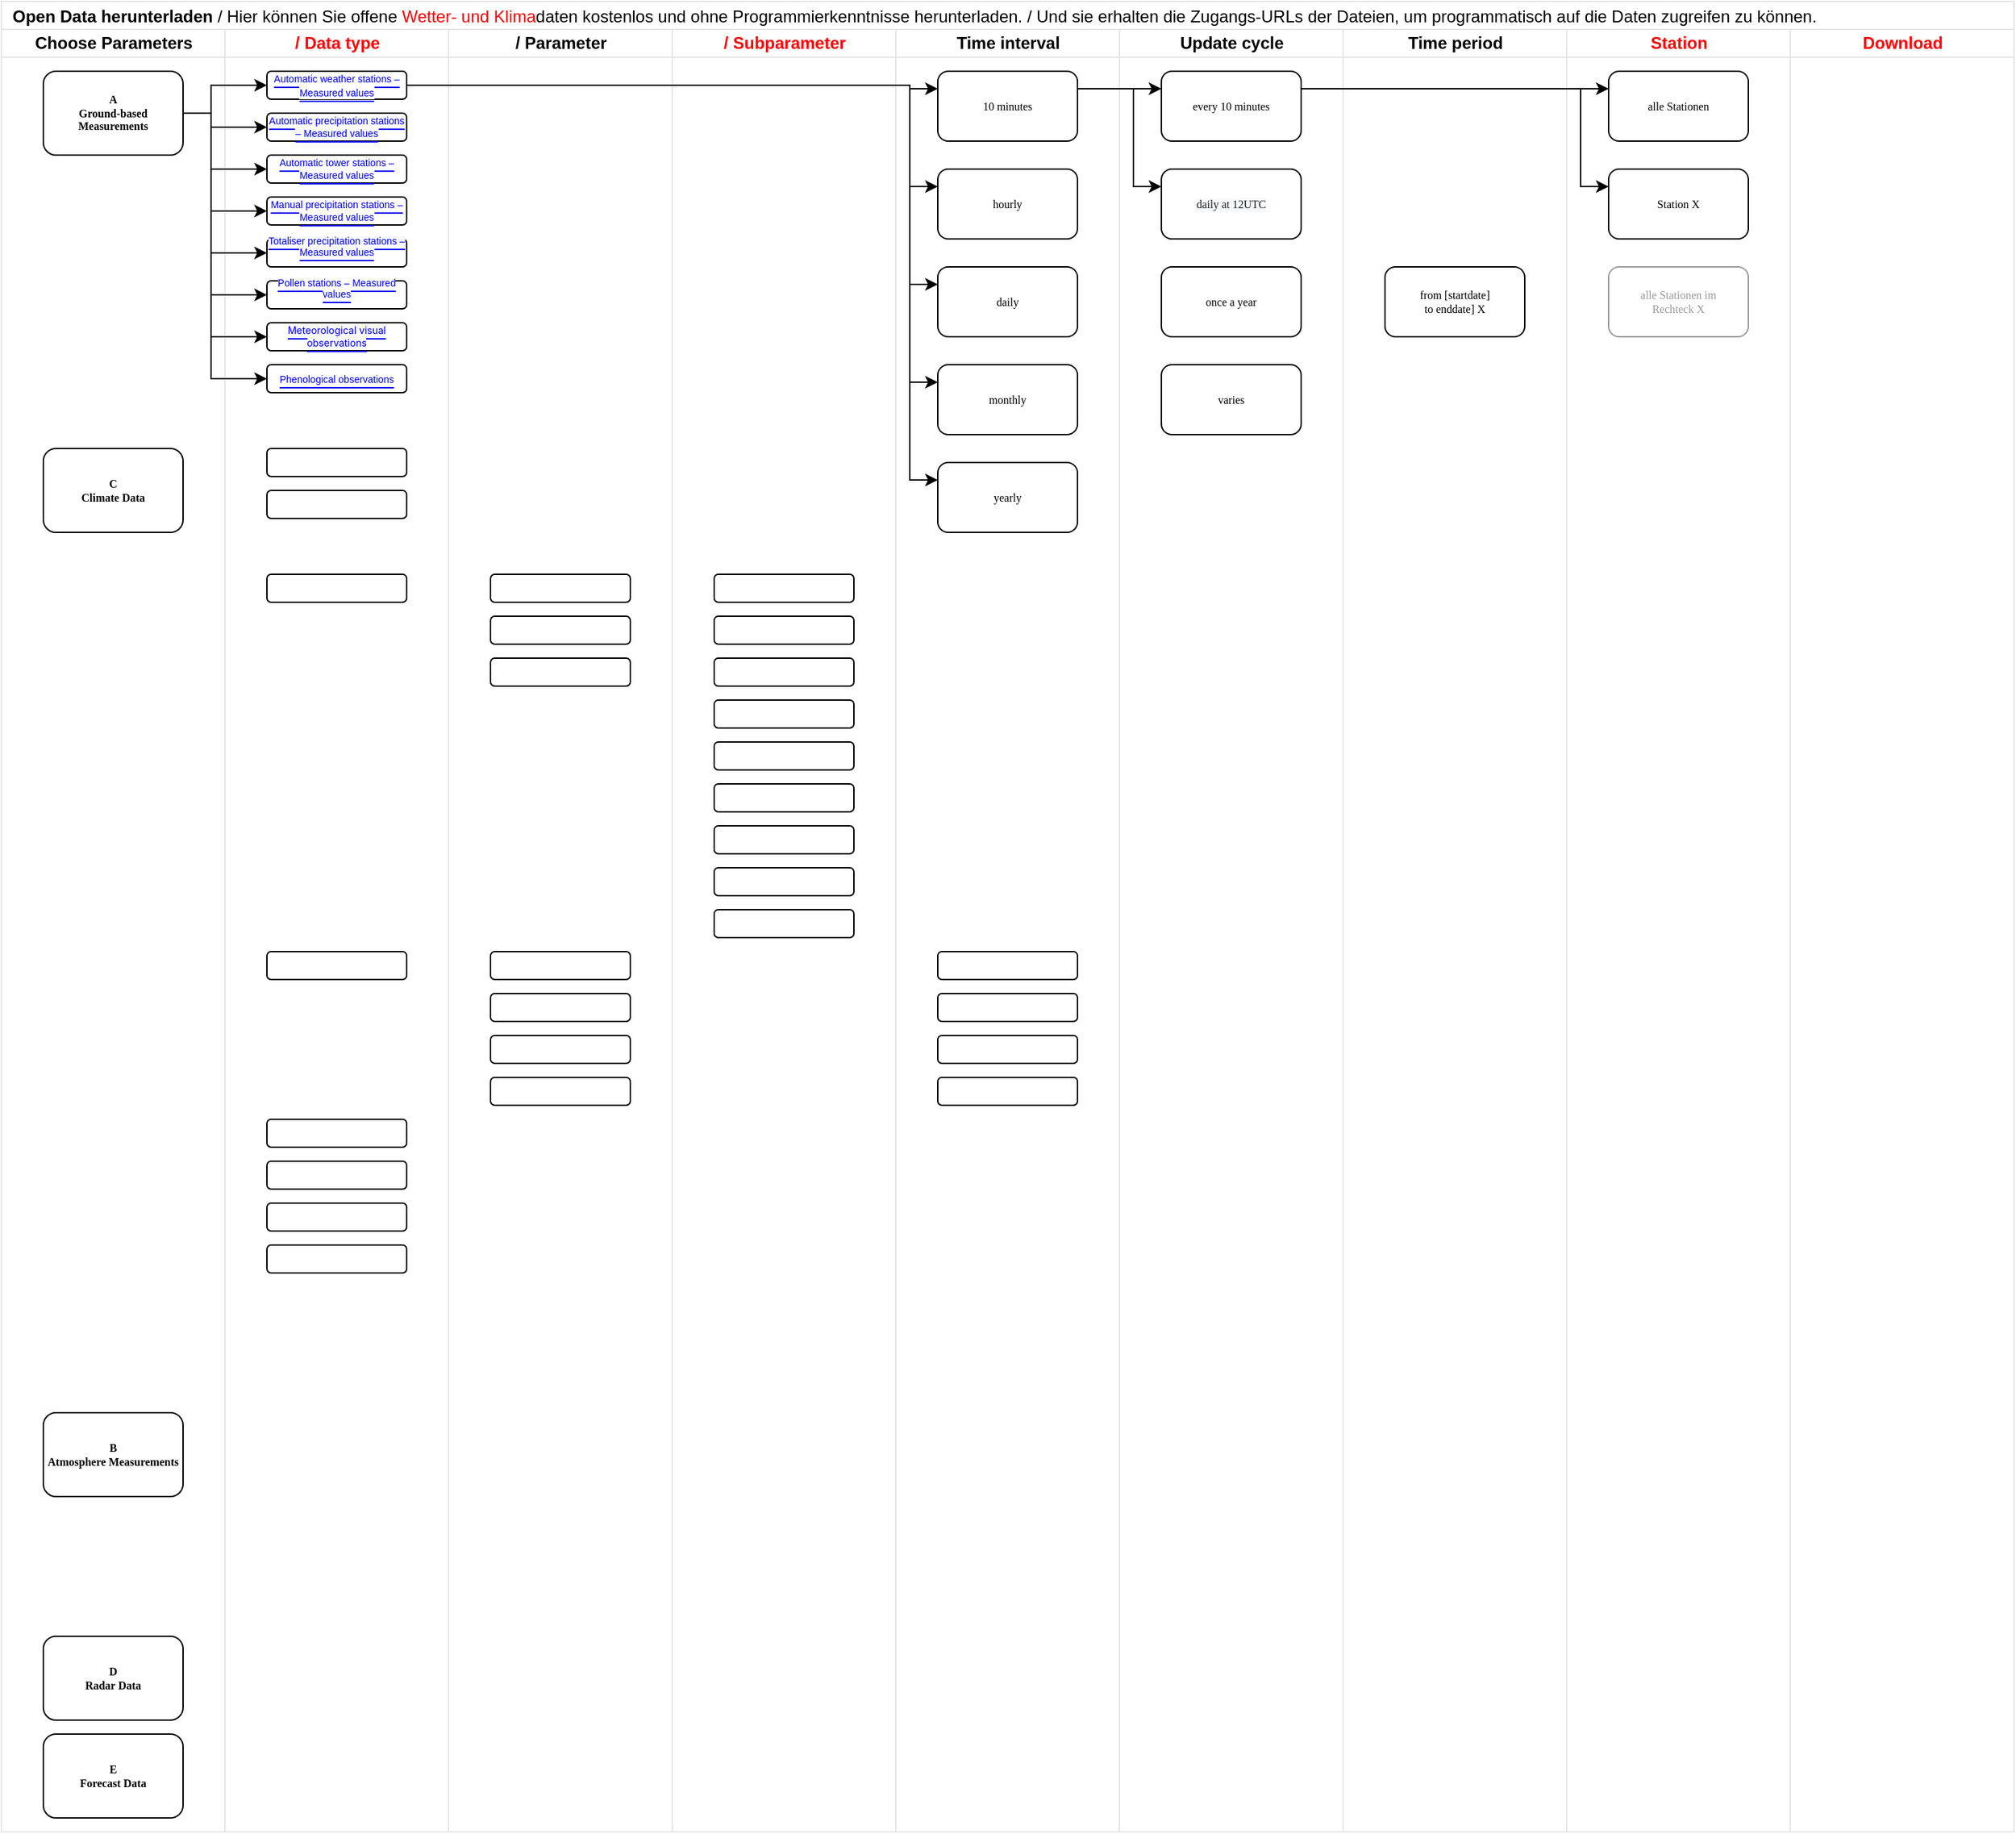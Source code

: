 <mxfile version="24.8.6">
  <diagram name="Page-1" id="74e2e168-ea6b-b213-b513-2b3c1d86103e">
    <mxGraphModel dx="920" dy="504" grid="1" gridSize="10" guides="1" tooltips="1" connect="1" arrows="1" fold="1" page="1" pageScale="1" pageWidth="1100" pageHeight="850" background="none" math="0" shadow="0">
      <root>
        <mxCell id="0" />
        <mxCell id="1" parent="0" />
        <mxCell id="77e6c97f196da883-1" value="&lt;font face=&quot;Helvetica&quot; style=&quot;font-size: 12px;&quot;&gt;Open Data herunterladen&lt;span style=&quot;font-weight: normal;&quot;&gt;&amp;nbsp;/&amp;nbsp;&lt;/span&gt;&lt;/font&gt;&lt;font face=&quot;Helvetica&quot;&gt;&lt;span style=&quot;font-size: 12px; font-weight: 400;&quot;&gt;Hier können Sie offene &lt;font color=&quot;#ff0000&quot;&gt;Wetter- und Klima&lt;/font&gt;daten kostenlos und ohne Programmierkenntnisse herunterladen. / Und sie erhalten die Zugangs-URLs der Dateien, um programmatisch auf die Daten zugreifen zu können.&lt;/span&gt;&lt;/font&gt;" style="swimlane;html=1;childLayout=stackLayout;startSize=20;rounded=0;shadow=0;labelBackgroundColor=none;strokeWidth=1;fontFamily=Verdana;fontSize=8;align=left;labelPosition=center;verticalLabelPosition=middle;verticalAlign=bottom;spacingTop=6;spacingLeft=6;whiteSpace=wrap;strokeColor=#E6E6E6;" parent="1" vertex="1">
          <mxGeometry x="80" y="40" width="1440" height="1310" as="geometry" />
        </mxCell>
        <mxCell id="77e6c97f196da883-2" value="Choose Parameters" style="swimlane;html=1;startSize=20;strokeColor=#E6E6E6;" parent="77e6c97f196da883-1" vertex="1">
          <mxGeometry y="20" width="160" height="1290" as="geometry" />
        </mxCell>
        <mxCell id="77e6c97f196da883-8" value="&lt;b&gt;A&lt;br&gt;Ground-based Measurements&lt;/b&gt;" style="rounded=1;whiteSpace=wrap;html=1;shadow=0;labelBackgroundColor=none;strokeWidth=1;fontFamily=Verdana;fontSize=8;align=center;" parent="77e6c97f196da883-2" vertex="1">
          <mxGeometry x="30" y="30" width="100" height="60" as="geometry" />
        </mxCell>
        <mxCell id="77e6c97f196da883-9" value="&lt;b&gt;C&lt;br&gt;Climate Data&lt;/b&gt;" style="rounded=1;whiteSpace=wrap;html=1;shadow=0;labelBackgroundColor=none;strokeWidth=1;fontFamily=Verdana;fontSize=8;align=center;" parent="77e6c97f196da883-2" vertex="1">
          <mxGeometry x="30" y="300" width="100" height="60" as="geometry" />
        </mxCell>
        <mxCell id="wGK_v-b1zMOBw26S21aV-1" value="&lt;b&gt;D&lt;/b&gt;&lt;div&gt;&lt;b&gt;Radar Data&lt;/b&gt;&lt;/div&gt;" style="rounded=1;whiteSpace=wrap;html=1;shadow=0;labelBackgroundColor=none;strokeWidth=1;fontFamily=Verdana;fontSize=8;align=center;" vertex="1" parent="77e6c97f196da883-2">
          <mxGeometry x="30" y="1150" width="100" height="60" as="geometry" />
        </mxCell>
        <mxCell id="wGK_v-b1zMOBw26S21aV-2" value="&lt;b&gt;E&lt;/b&gt;&lt;div&gt;&lt;b&gt;Forecast Data&lt;/b&gt;&lt;/div&gt;" style="rounded=1;whiteSpace=wrap;html=1;shadow=0;labelBackgroundColor=none;strokeWidth=1;fontFamily=Verdana;fontSize=8;align=center;" vertex="1" parent="77e6c97f196da883-2">
          <mxGeometry x="30" y="1220" width="100" height="60" as="geometry" />
        </mxCell>
        <mxCell id="77e6c97f196da883-3" value="&lt;font color=&quot;#ff0000&quot;&gt;/ Data type&lt;/font&gt;" style="swimlane;html=1;startSize=20;strokeColor=#E6E6E6;" parent="77e6c97f196da883-1" vertex="1">
          <mxGeometry x="160" y="20" width="160" height="1290" as="geometry" />
        </mxCell>
        <mxCell id="77e6c97f196da883-11" value="&lt;a href=&quot;https://github.com/MeteoSwiss/opendata-ground-based-measurements/blob/main/README.md#a1---automatic-weather-stations---measured-values&quot; style=&quot;box-sizing: border-box; background-color: rgb(255, 255, 255); text-underline-offset: 0.2rem; margin-bottom: 0px; text-align: -webkit-left;&quot;&gt;&lt;font face=&quot;Helvetica&quot; style=&quot;font-size: 7px;&quot;&gt;Automatic weather stations – Measured values&lt;/font&gt;&lt;/a&gt;" style="rounded=1;whiteSpace=wrap;html=1;shadow=0;labelBackgroundColor=none;strokeWidth=1;fontFamily=Verdana;fontSize=8;align=center;fontColor=#6600CC;" parent="77e6c97f196da883-3" vertex="1">
          <mxGeometry x="30" y="30" width="100" height="20" as="geometry" />
        </mxCell>
        <mxCell id="eP5LJyJmx2GyEUPEJtx5-65" value="&lt;a href=&quot;https://github.com/MeteoSwiss/opendata-ground-based-measurements/blob/main/README.md#a2---automatic-precipitation-stations---measured-values&quot; style=&quot;box-sizing: border-box; background-color: rgb(246, 248, 250); outline: none; outline-offset: 0px; box-shadow: none; text-underline-offset: 0.2rem; margin-bottom: 0px; font-size: 7px; text-align: -webkit-left;&quot;&gt;Automatic precipitation stations – Measured values&lt;/a&gt;" style="rounded=1;whiteSpace=wrap;html=1;shadow=0;labelBackgroundColor=none;strokeWidth=1;fontFamily=Helvetica;fontSize=7;align=center;fontColor=#6600CC;" parent="77e6c97f196da883-3" vertex="1">
          <mxGeometry x="30" y="60" width="100" height="20" as="geometry" />
        </mxCell>
        <mxCell id="eP5LJyJmx2GyEUPEJtx5-66" value="&lt;a href=&quot;https://github.com/MeteoSwiss/opendata-ground-based-measurements/tree/main?tab=readme-ov-file#a3---automatic-tower-stations---measured-values&quot; style=&quot;box-sizing: border-box; background-color: rgb(255, 255, 255); text-underline-offset: 0.2rem; margin-bottom: 0px; font-size: 7px; text-align: -webkit-left;&quot;&gt;Automatic tower stations – Measured values&lt;/a&gt;" style="rounded=1;whiteSpace=wrap;html=1;shadow=0;labelBackgroundColor=none;strokeWidth=1;fontFamily=Helvetica;fontSize=7;align=center;fontColor=#6600CC;" parent="77e6c97f196da883-3" vertex="1">
          <mxGeometry x="30" y="90" width="100" height="20" as="geometry" />
        </mxCell>
        <mxCell id="eP5LJyJmx2GyEUPEJtx5-67" value="&lt;a href=&quot;https://github.com/MeteoSwiss/opendata-ground-based-measurements/blob/main/README.md#a5---manual-precipitation-stations---measured-values&quot; style=&quot;box-sizing: border-box; background-color: rgb(255, 255, 255); text-underline-offset: 0.2rem; margin-bottom: 0px; font-size: 7px; text-align: -webkit-left;&quot;&gt;Manual precipitation stations – Measured values&lt;/a&gt;" style="rounded=1;whiteSpace=wrap;html=1;shadow=0;labelBackgroundColor=none;strokeWidth=1;fontFamily=Helvetica;fontSize=7;align=center;fontColor=#6600CC;" parent="77e6c97f196da883-3" vertex="1">
          <mxGeometry x="30" y="120" width="100" height="20" as="geometry" />
        </mxCell>
        <UserObject label="&#xa;&lt;a href=&quot;https://github.com/MeteoSwiss/opendata-ground-based-measurements/blob/main/README.md#a6---totaliser-precipitation-stations---measured-values&quot; style=&quot;box-sizing: border-box; background-color: rgb(246, 248, 250); text-decoration: underline; text-underline-offset: 0.2rem; margin-bottom: 0px; font-size: 7px; font-style: normal; font-variant-ligatures: normal; font-variant-caps: normal; font-weight: 400; letter-spacing: normal; orphans: 2; text-align: -webkit-left; text-indent: 0px; text-transform: none; widows: 2; word-spacing: 0px; -webkit-text-stroke-width: 0px; white-space: normal;&quot;&gt;Totaliser precipitation stations – Measured values&lt;/a&gt;&#xa;&#xa;" link="&#xa;&lt;a style=&quot;box-sizing: border-box; background-color: rgb(246, 248, 250); color: var(--fgColor-accent, var(--color-accent-fg)); text-decoration: underline; text-underline-offset: 0.2rem; margin-bottom: 0px; font-family: -apple-system, BlinkMacSystemFont, &amp;quot;Segoe UI&amp;quot;, &amp;quot;Noto Sans&amp;quot;, Helvetica, Arial, sans-serif, &amp;quot;Apple Color Emoji&amp;quot;, &amp;quot;Segoe UI Emoji&amp;quot;; font-size: 16px; font-style: normal; font-variant-ligatures: normal; font-variant-caps: normal; font-weight: 400; letter-spacing: normal; orphans: 2; text-align: -webkit-left; text-indent: 0px; text-transform: none; widows: 2; word-spacing: 0px; -webkit-text-stroke-width: 0px; white-space: normal;&quot; href=&quot;https://github.com/MeteoSwiss/opendata-ground-based-measurements/blob/main/README.md#a6---totaliser-precipitation-stations---measured-values&quot;&gt;Totaliser precipitation stations – Measured values&lt;/a&gt;&#xa;&#xa;" id="eP5LJyJmx2GyEUPEJtx5-68">
          <mxCell style="rounded=1;whiteSpace=wrap;html=1;shadow=0;labelBackgroundColor=none;strokeWidth=1;fontFamily=Helvetica;fontSize=7;align=center;fontColor=#6600CC;" parent="77e6c97f196da883-3" vertex="1">
            <mxGeometry x="30" y="150" width="100" height="20" as="geometry" />
          </mxCell>
        </UserObject>
        <UserObject label="&#xa;&lt;a href=&quot;https://github.com/MeteoSwiss/opendata-ground-based-measurements/blob/main/README.md#a7---pollen-stations---measured-values&quot; style=&quot;box-sizing: border-box; background-color: rgb(255, 255, 255); text-decoration: underline; text-underline-offset: 0.2rem; margin-bottom: 0px; font-size: 7px; font-style: normal; font-variant-ligatures: normal; font-variant-caps: normal; font-weight: 400; letter-spacing: normal; orphans: 2; text-align: -webkit-left; text-indent: 0px; text-transform: none; widows: 2; word-spacing: 0px; -webkit-text-stroke-width: 0px; white-space: normal;&quot;&gt;Pollen stations – Measured values&lt;/a&gt;&#xa;&#xa;" link="&#xa;&lt;a style=&quot;box-sizing: border-box; background-color: rgb(255, 255, 255); color: var(--fgColor-accent, var(--color-accent-fg)); text-decoration: underline; text-underline-offset: 0.2rem; margin-bottom: 0px; font-family: -apple-system, BlinkMacSystemFont, &amp;quot;Segoe UI&amp;quot;, &amp;quot;Noto Sans&amp;quot;, Helvetica, Arial, sans-serif, &amp;quot;Apple Color Emoji&amp;quot;, &amp;quot;Segoe UI Emoji&amp;quot;; font-size: 16px; font-style: normal; font-variant-ligatures: normal; font-variant-caps: normal; font-weight: 400; letter-spacing: normal; orphans: 2; text-align: -webkit-left; text-indent: 0px; text-transform: none; widows: 2; word-spacing: 0px; -webkit-text-stroke-width: 0px; white-space: normal;&quot; href=&quot;https://github.com/MeteoSwiss/opendata-ground-based-measurements/blob/main/README.md#a7---pollen-stations---measured-values&quot;&gt;Pollen stations – Measured values&lt;/a&gt;&#xa;&#xa;" id="eP5LJyJmx2GyEUPEJtx5-69">
          <mxCell style="rounded=1;whiteSpace=wrap;html=1;shadow=0;labelBackgroundColor=none;strokeWidth=1;fontFamily=Helvetica;fontSize=7;align=center;fontColor=#6600CC;" parent="77e6c97f196da883-3" vertex="1">
            <mxGeometry x="30" y="180" width="100" height="20" as="geometry" />
          </mxCell>
        </UserObject>
        <mxCell id="eP5LJyJmx2GyEUPEJtx5-71" value="&lt;a href=&quot;https://github.com/MeteoSwiss/opendata-ground-based-measurements/blob/main/README.md#a9---phenological-observations&quot; style=&quot;box-sizing: border-box; background-color: rgb(255, 255, 255); text-underline-offset: 0.2rem; margin-bottom: 0px; text-align: -webkit-left;&quot;&gt;&lt;font face=&quot;Helvetica&quot; style=&quot;font-size: 7px;&quot;&gt;Phenological observations&lt;/font&gt;&lt;/a&gt;" style="rounded=1;whiteSpace=wrap;html=1;shadow=0;labelBackgroundColor=none;strokeWidth=1;fontFamily=Verdana;fontSize=8;align=center;fontColor=#6600CC;" parent="77e6c97f196da883-3" vertex="1">
          <mxGeometry x="30" y="240" width="100" height="20" as="geometry" />
        </mxCell>
        <mxCell id="eP5LJyJmx2GyEUPEJtx5-81" value="" style="rounded=1;whiteSpace=wrap;html=1;shadow=0;labelBackgroundColor=none;strokeWidth=1;fontFamily=Verdana;fontSize=8;align=center;" parent="77e6c97f196da883-3" vertex="1">
          <mxGeometry x="30" y="300" width="100" height="20" as="geometry" />
        </mxCell>
        <mxCell id="eP5LJyJmx2GyEUPEJtx5-82" value="" style="rounded=1;whiteSpace=wrap;html=1;shadow=0;labelBackgroundColor=none;strokeWidth=1;fontFamily=Verdana;fontSize=8;align=center;" parent="77e6c97f196da883-3" vertex="1">
          <mxGeometry x="30" y="330" width="100" height="20" as="geometry" />
        </mxCell>
        <mxCell id="eP5LJyJmx2GyEUPEJtx5-83" value="" style="rounded=1;whiteSpace=wrap;html=1;shadow=0;labelBackgroundColor=none;strokeWidth=1;fontFamily=Verdana;fontSize=8;align=center;" parent="77e6c97f196da883-3" vertex="1">
          <mxGeometry x="30" y="660" width="100" height="20" as="geometry" />
        </mxCell>
        <mxCell id="eP5LJyJmx2GyEUPEJtx5-84" value="" style="rounded=1;whiteSpace=wrap;html=1;shadow=0;labelBackgroundColor=none;strokeWidth=1;fontFamily=Verdana;fontSize=8;align=center;" parent="77e6c97f196da883-3" vertex="1">
          <mxGeometry x="30" y="390" width="100" height="20" as="geometry" />
        </mxCell>
        <mxCell id="eP5LJyJmx2GyEUPEJtx5-85" value="" style="rounded=1;whiteSpace=wrap;html=1;shadow=0;labelBackgroundColor=none;strokeWidth=1;fontFamily=Verdana;fontSize=8;align=center;" parent="77e6c97f196da883-3" vertex="1">
          <mxGeometry x="30" y="810" width="100" height="20" as="geometry" />
        </mxCell>
        <mxCell id="eP5LJyJmx2GyEUPEJtx5-86" value="" style="rounded=1;whiteSpace=wrap;html=1;shadow=0;labelBackgroundColor=none;strokeWidth=1;fontFamily=Verdana;fontSize=8;align=center;" parent="77e6c97f196da883-3" vertex="1">
          <mxGeometry x="30" y="840" width="100" height="20" as="geometry" />
        </mxCell>
        <mxCell id="eP5LJyJmx2GyEUPEJtx5-87" value="" style="rounded=1;whiteSpace=wrap;html=1;shadow=0;labelBackgroundColor=none;strokeWidth=1;fontFamily=Verdana;fontSize=8;align=center;" parent="77e6c97f196da883-3" vertex="1">
          <mxGeometry x="30" y="870" width="100" height="20" as="geometry" />
        </mxCell>
        <mxCell id="eP5LJyJmx2GyEUPEJtx5-88" value="" style="rounded=1;whiteSpace=wrap;html=1;shadow=0;labelBackgroundColor=none;strokeWidth=1;fontFamily=Verdana;fontSize=8;align=center;" parent="77e6c97f196da883-3" vertex="1">
          <mxGeometry x="30" y="780" width="100" height="20" as="geometry" />
        </mxCell>
        <mxCell id="eP5LJyJmx2GyEUPEJtx5-147" style="edgeStyle=orthogonalEdgeStyle;rounded=0;orthogonalLoop=1;jettySize=auto;html=1;exitX=0.5;exitY=1;exitDx=0;exitDy=0;" parent="77e6c97f196da883-3" source="eP5LJyJmx2GyEUPEJtx5-85" target="eP5LJyJmx2GyEUPEJtx5-85" edge="1">
          <mxGeometry relative="1" as="geometry" />
        </mxCell>
        <UserObject label="&lt;font style=&quot;font-size: 7px;&quot;&gt;&lt;a href=&quot;https://github.com/MeteoSwiss/opendata-ground-based-measurements/blob/main/README.md#a8---meteorological-visual-observations&quot; style=&quot;box-sizing: border-box; background-color: rgb(246, 248, 250); text-underline-offset: 0.2rem; margin-bottom: 0px; font-family: -apple-system, BlinkMacSystemFont, &amp;quot;Segoe UI&amp;quot;, &amp;quot;Noto Sans&amp;quot;, Helvetica, Arial, sans-serif, &amp;quot;Apple Color Emoji&amp;quot;, &amp;quot;Segoe UI Emoji&amp;quot;; text-align: -webkit-left;&quot;&gt;Meteorological visual observations&lt;/a&gt;&lt;/font&gt;" link="&#xa;&lt;a style=&quot;box-sizing: border-box; background-color: rgb(255, 255, 255); color: var(--fgColor-accent, var(--color-accent-fg)); text-decoration: underline; text-underline-offset: 0.2rem; margin-bottom: 0px; font-family: -apple-system, BlinkMacSystemFont, &amp;quot;Segoe UI&amp;quot;, &amp;quot;Noto Sans&amp;quot;, Helvetica, Arial, sans-serif, &amp;quot;Apple Color Emoji&amp;quot;, &amp;quot;Segoe UI Emoji&amp;quot;; font-size: 16px; font-style: normal; font-variant-ligatures: normal; font-variant-caps: normal; font-weight: 400; letter-spacing: normal; orphans: 2; text-align: -webkit-left; text-indent: 0px; text-transform: none; widows: 2; word-spacing: 0px; -webkit-text-stroke-width: 0px; white-space: normal;&quot; href=&quot;https://github.com/MeteoSwiss/opendata-ground-based-measurements/blob/main/README.md#a7---pollen-stations---measured-values&quot;&gt;Pollen stations – Measured values&lt;/a&gt;&#xa;&#xa;" id="ueO3nH0in7dyhTSUGhdQ-1">
          <mxCell style="rounded=1;whiteSpace=wrap;html=1;shadow=0;labelBackgroundColor=none;strokeWidth=1;fontFamily=Helvetica;fontSize=7;align=center;fontColor=#6600CC;" parent="77e6c97f196da883-3" vertex="1">
            <mxGeometry x="30" y="210" width="100" height="20" as="geometry" />
          </mxCell>
        </UserObject>
        <mxCell id="77e6c97f196da883-5" value="/ Parameter" style="swimlane;html=1;startSize=20;strokeColor=#E6E6E6;" parent="77e6c97f196da883-1" vertex="1">
          <mxGeometry x="320" y="20" width="160" height="1290" as="geometry" />
        </mxCell>
        <mxCell id="eP5LJyJmx2GyEUPEJtx5-89" value="" style="rounded=1;whiteSpace=wrap;html=1;shadow=0;labelBackgroundColor=none;strokeWidth=1;fontFamily=Verdana;fontSize=8;align=center;" parent="77e6c97f196da883-5" vertex="1">
          <mxGeometry x="30" y="450" width="100" height="20" as="geometry" />
        </mxCell>
        <mxCell id="eP5LJyJmx2GyEUPEJtx5-90" value="" style="rounded=1;whiteSpace=wrap;html=1;shadow=0;labelBackgroundColor=none;strokeWidth=1;fontFamily=Verdana;fontSize=8;align=center;" parent="77e6c97f196da883-5" vertex="1">
          <mxGeometry x="30" y="390" width="100" height="20" as="geometry" />
        </mxCell>
        <mxCell id="eP5LJyJmx2GyEUPEJtx5-91" value="" style="rounded=1;whiteSpace=wrap;html=1;shadow=0;labelBackgroundColor=none;strokeWidth=1;fontFamily=Verdana;fontSize=8;align=center;" parent="77e6c97f196da883-5" vertex="1">
          <mxGeometry x="30" y="420" width="100" height="20" as="geometry" />
        </mxCell>
        <mxCell id="eP5LJyJmx2GyEUPEJtx5-139" value="" style="rounded=1;whiteSpace=wrap;html=1;shadow=0;labelBackgroundColor=none;strokeWidth=1;fontFamily=Verdana;fontSize=8;align=center;" parent="77e6c97f196da883-5" vertex="1">
          <mxGeometry x="30" y="720" width="100" height="20" as="geometry" />
        </mxCell>
        <mxCell id="eP5LJyJmx2GyEUPEJtx5-140" value="" style="rounded=1;whiteSpace=wrap;html=1;shadow=0;labelBackgroundColor=none;strokeWidth=1;fontFamily=Verdana;fontSize=8;align=center;" parent="77e6c97f196da883-5" vertex="1">
          <mxGeometry x="30" y="750" width="100" height="20" as="geometry" />
        </mxCell>
        <mxCell id="eP5LJyJmx2GyEUPEJtx5-141" value="" style="rounded=1;whiteSpace=wrap;html=1;shadow=0;labelBackgroundColor=none;strokeWidth=1;fontFamily=Verdana;fontSize=8;align=center;" parent="77e6c97f196da883-5" vertex="1">
          <mxGeometry x="30" y="660" width="100" height="20" as="geometry" />
        </mxCell>
        <mxCell id="eP5LJyJmx2GyEUPEJtx5-142" value="" style="rounded=1;whiteSpace=wrap;html=1;shadow=0;labelBackgroundColor=none;strokeWidth=1;fontFamily=Verdana;fontSize=8;align=center;" parent="77e6c97f196da883-5" vertex="1">
          <mxGeometry x="30" y="690" width="100" height="20" as="geometry" />
        </mxCell>
        <mxCell id="77e6c97f196da883-6" value="&lt;font color=&quot;#ff0000&quot;&gt;/ Subparameter&lt;/font&gt;" style="swimlane;html=1;startSize=20;strokeColor=#E6E6E6;" parent="77e6c97f196da883-1" vertex="1">
          <mxGeometry x="480" y="20" width="160" height="1290" as="geometry" />
        </mxCell>
        <mxCell id="eP5LJyJmx2GyEUPEJtx5-92" value="" style="rounded=1;whiteSpace=wrap;html=1;shadow=0;labelBackgroundColor=none;strokeWidth=1;fontFamily=Verdana;fontSize=8;align=center;" parent="77e6c97f196da883-6" vertex="1">
          <mxGeometry x="30" y="630" width="100" height="20" as="geometry" />
        </mxCell>
        <mxCell id="eP5LJyJmx2GyEUPEJtx5-93" value="" style="rounded=1;whiteSpace=wrap;html=1;shadow=0;labelBackgroundColor=none;strokeWidth=1;fontFamily=Verdana;fontSize=8;align=center;" parent="77e6c97f196da883-6" vertex="1">
          <mxGeometry x="30" y="390" width="100" height="20" as="geometry" />
        </mxCell>
        <mxCell id="eP5LJyJmx2GyEUPEJtx5-94" value="" style="rounded=1;whiteSpace=wrap;html=1;shadow=0;labelBackgroundColor=none;strokeWidth=1;fontFamily=Verdana;fontSize=8;align=center;" parent="77e6c97f196da883-6" vertex="1">
          <mxGeometry x="30" y="420" width="100" height="20" as="geometry" />
        </mxCell>
        <mxCell id="eP5LJyJmx2GyEUPEJtx5-95" value="" style="rounded=1;whiteSpace=wrap;html=1;shadow=0;labelBackgroundColor=none;strokeWidth=1;fontFamily=Verdana;fontSize=8;align=center;" parent="77e6c97f196da883-6" vertex="1">
          <mxGeometry x="30" y="450" width="100" height="20" as="geometry" />
        </mxCell>
        <mxCell id="eP5LJyJmx2GyEUPEJtx5-96" value="" style="rounded=1;whiteSpace=wrap;html=1;shadow=0;labelBackgroundColor=none;strokeWidth=1;fontFamily=Verdana;fontSize=8;align=center;" parent="77e6c97f196da883-6" vertex="1">
          <mxGeometry x="30" y="480" width="100" height="20" as="geometry" />
        </mxCell>
        <mxCell id="eP5LJyJmx2GyEUPEJtx5-97" value="" style="rounded=1;whiteSpace=wrap;html=1;shadow=0;labelBackgroundColor=none;strokeWidth=1;fontFamily=Verdana;fontSize=8;align=center;" parent="77e6c97f196da883-6" vertex="1">
          <mxGeometry x="30" y="510" width="100" height="20" as="geometry" />
        </mxCell>
        <mxCell id="eP5LJyJmx2GyEUPEJtx5-98" value="" style="rounded=1;whiteSpace=wrap;html=1;shadow=0;labelBackgroundColor=none;strokeWidth=1;fontFamily=Verdana;fontSize=8;align=center;" parent="77e6c97f196da883-6" vertex="1">
          <mxGeometry x="30" y="540" width="100" height="20" as="geometry" />
        </mxCell>
        <mxCell id="eP5LJyJmx2GyEUPEJtx5-99" value="" style="rounded=1;whiteSpace=wrap;html=1;shadow=0;labelBackgroundColor=none;strokeWidth=1;fontFamily=Verdana;fontSize=8;align=center;" parent="77e6c97f196da883-6" vertex="1">
          <mxGeometry x="30" y="570" width="100" height="20" as="geometry" />
        </mxCell>
        <mxCell id="eP5LJyJmx2GyEUPEJtx5-100" value="" style="rounded=1;whiteSpace=wrap;html=1;shadow=0;labelBackgroundColor=none;strokeWidth=1;fontFamily=Verdana;fontSize=8;align=center;" parent="77e6c97f196da883-6" vertex="1">
          <mxGeometry x="30" y="600" width="100" height="20" as="geometry" />
        </mxCell>
        <mxCell id="eP5LJyJmx2GyEUPEJtx5-73" style="edgeStyle=orthogonalEdgeStyle;rounded=0;orthogonalLoop=1;jettySize=auto;html=1;entryX=0;entryY=0.5;entryDx=0;entryDy=0;" parent="77e6c97f196da883-1" source="77e6c97f196da883-8" target="eP5LJyJmx2GyEUPEJtx5-65" edge="1">
          <mxGeometry relative="1" as="geometry">
            <Array as="points">
              <mxPoint x="150" y="80" />
              <mxPoint x="150" y="90" />
            </Array>
          </mxGeometry>
        </mxCell>
        <mxCell id="eP5LJyJmx2GyEUPEJtx5-74" style="edgeStyle=orthogonalEdgeStyle;rounded=0;orthogonalLoop=1;jettySize=auto;html=1;entryX=0;entryY=0.5;entryDx=0;entryDy=0;" parent="77e6c97f196da883-1" source="77e6c97f196da883-8" target="77e6c97f196da883-11" edge="1">
          <mxGeometry relative="1" as="geometry">
            <Array as="points">
              <mxPoint x="150" y="80" />
              <mxPoint x="150" y="60" />
            </Array>
          </mxGeometry>
        </mxCell>
        <mxCell id="eP5LJyJmx2GyEUPEJtx5-75" style="edgeStyle=orthogonalEdgeStyle;rounded=0;orthogonalLoop=1;jettySize=auto;html=1;entryX=0;entryY=0.5;entryDx=0;entryDy=0;" parent="77e6c97f196da883-1" source="77e6c97f196da883-8" target="eP5LJyJmx2GyEUPEJtx5-66" edge="1">
          <mxGeometry relative="1" as="geometry">
            <Array as="points">
              <mxPoint x="150" y="80" />
              <mxPoint x="150" y="120" />
            </Array>
          </mxGeometry>
        </mxCell>
        <mxCell id="eP5LJyJmx2GyEUPEJtx5-76" style="edgeStyle=orthogonalEdgeStyle;rounded=0;orthogonalLoop=1;jettySize=auto;html=1;entryX=0;entryY=0.5;entryDx=0;entryDy=0;" parent="77e6c97f196da883-1" source="77e6c97f196da883-8" target="eP5LJyJmx2GyEUPEJtx5-67" edge="1">
          <mxGeometry relative="1" as="geometry">
            <Array as="points">
              <mxPoint x="150" y="80" />
              <mxPoint x="150" y="150" />
            </Array>
          </mxGeometry>
        </mxCell>
        <mxCell id="eP5LJyJmx2GyEUPEJtx5-77" style="edgeStyle=orthogonalEdgeStyle;rounded=0;orthogonalLoop=1;jettySize=auto;html=1;entryX=0;entryY=0.5;entryDx=0;entryDy=0;" parent="77e6c97f196da883-1" source="77e6c97f196da883-8" target="eP5LJyJmx2GyEUPEJtx5-68" edge="1">
          <mxGeometry relative="1" as="geometry">
            <Array as="points">
              <mxPoint x="150" y="80" />
              <mxPoint x="150" y="180" />
            </Array>
          </mxGeometry>
        </mxCell>
        <mxCell id="eP5LJyJmx2GyEUPEJtx5-78" style="edgeStyle=orthogonalEdgeStyle;rounded=0;orthogonalLoop=1;jettySize=auto;html=1;entryX=0;entryY=0.5;entryDx=0;entryDy=0;" parent="77e6c97f196da883-1" source="77e6c97f196da883-8" target="eP5LJyJmx2GyEUPEJtx5-69" edge="1">
          <mxGeometry relative="1" as="geometry">
            <Array as="points">
              <mxPoint x="150" y="80" />
              <mxPoint x="150" y="210" />
            </Array>
          </mxGeometry>
        </mxCell>
        <mxCell id="eP5LJyJmx2GyEUPEJtx5-79" style="edgeStyle=orthogonalEdgeStyle;rounded=0;orthogonalLoop=1;jettySize=auto;html=1;entryX=0;entryY=0.5;entryDx=0;entryDy=0;" parent="77e6c97f196da883-1" source="77e6c97f196da883-8" edge="1">
          <mxGeometry relative="1" as="geometry">
            <Array as="points">
              <mxPoint x="150" y="80" />
              <mxPoint x="150" y="240" />
            </Array>
            <mxPoint x="190" y="240" as="targetPoint" />
          </mxGeometry>
        </mxCell>
        <mxCell id="eP5LJyJmx2GyEUPEJtx5-80" style="edgeStyle=orthogonalEdgeStyle;rounded=0;orthogonalLoop=1;jettySize=auto;html=1;entryX=0;entryY=0.5;entryDx=0;entryDy=0;" parent="77e6c97f196da883-1" source="77e6c97f196da883-8" target="eP5LJyJmx2GyEUPEJtx5-71" edge="1">
          <mxGeometry relative="1" as="geometry">
            <Array as="points">
              <mxPoint x="150" y="80" />
              <mxPoint x="150" y="270" />
            </Array>
          </mxGeometry>
        </mxCell>
        <mxCell id="eP5LJyJmx2GyEUPEJtx5-1" value="Time interval" style="swimlane;html=1;startSize=20;strokeColor=#E6E6E6;" parent="77e6c97f196da883-1" vertex="1">
          <mxGeometry x="640" y="20" width="160" height="1290" as="geometry" />
        </mxCell>
        <mxCell id="eP5LJyJmx2GyEUPEJtx5-124" value="10 minutes" style="rounded=1;whiteSpace=wrap;html=1;shadow=0;labelBackgroundColor=none;strokeWidth=1;fontFamily=Verdana;fontSize=8;align=center;" parent="eP5LJyJmx2GyEUPEJtx5-1" vertex="1">
          <mxGeometry x="30" y="30" width="100" height="50" as="geometry" />
        </mxCell>
        <mxCell id="eP5LJyJmx2GyEUPEJtx5-125" value="hourly" style="rounded=1;whiteSpace=wrap;html=1;shadow=0;labelBackgroundColor=none;strokeWidth=1;fontFamily=Verdana;fontSize=8;align=center;" parent="eP5LJyJmx2GyEUPEJtx5-1" vertex="1">
          <mxGeometry x="30" y="100" width="100" height="50" as="geometry" />
        </mxCell>
        <mxCell id="eP5LJyJmx2GyEUPEJtx5-126" value="daily" style="rounded=1;whiteSpace=wrap;html=1;shadow=0;labelBackgroundColor=none;strokeWidth=1;fontFamily=Verdana;fontSize=8;align=center;" parent="eP5LJyJmx2GyEUPEJtx5-1" vertex="1">
          <mxGeometry x="30" y="170" width="100" height="50" as="geometry" />
        </mxCell>
        <mxCell id="eP5LJyJmx2GyEUPEJtx5-127" value="monthly" style="rounded=1;whiteSpace=wrap;html=1;shadow=0;labelBackgroundColor=none;strokeWidth=1;fontFamily=Verdana;fontSize=8;align=center;" parent="eP5LJyJmx2GyEUPEJtx5-1" vertex="1">
          <mxGeometry x="30" y="240" width="100" height="50" as="geometry" />
        </mxCell>
        <mxCell id="eP5LJyJmx2GyEUPEJtx5-128" value="yearly" style="rounded=1;whiteSpace=wrap;html=1;shadow=0;labelBackgroundColor=none;strokeWidth=1;fontFamily=Verdana;fontSize=8;align=center;" parent="eP5LJyJmx2GyEUPEJtx5-1" vertex="1">
          <mxGeometry x="30" y="310" width="100" height="50" as="geometry" />
        </mxCell>
        <mxCell id="eP5LJyJmx2GyEUPEJtx5-143" value="" style="rounded=1;whiteSpace=wrap;html=1;shadow=0;labelBackgroundColor=none;strokeWidth=1;fontFamily=Verdana;fontSize=8;align=center;" parent="eP5LJyJmx2GyEUPEJtx5-1" vertex="1">
          <mxGeometry x="30" y="720" width="100" height="20" as="geometry" />
        </mxCell>
        <mxCell id="eP5LJyJmx2GyEUPEJtx5-144" value="" style="rounded=1;whiteSpace=wrap;html=1;shadow=0;labelBackgroundColor=none;strokeWidth=1;fontFamily=Verdana;fontSize=8;align=center;" parent="eP5LJyJmx2GyEUPEJtx5-1" vertex="1">
          <mxGeometry x="30" y="750" width="100" height="20" as="geometry" />
        </mxCell>
        <mxCell id="eP5LJyJmx2GyEUPEJtx5-145" value="" style="rounded=1;whiteSpace=wrap;html=1;shadow=0;labelBackgroundColor=none;strokeWidth=1;fontFamily=Verdana;fontSize=8;align=center;" parent="eP5LJyJmx2GyEUPEJtx5-1" vertex="1">
          <mxGeometry x="30" y="660" width="100" height="20" as="geometry" />
        </mxCell>
        <mxCell id="eP5LJyJmx2GyEUPEJtx5-146" value="" style="rounded=1;whiteSpace=wrap;html=1;shadow=0;labelBackgroundColor=none;strokeWidth=1;fontFamily=Verdana;fontSize=8;align=center;" parent="eP5LJyJmx2GyEUPEJtx5-1" vertex="1">
          <mxGeometry x="30" y="690" width="100" height="20" as="geometry" />
        </mxCell>
        <mxCell id="eP5LJyJmx2GyEUPEJtx5-3" value="Update cycle" style="swimlane;html=1;startSize=20;strokeColor=#E6E6E6;" parent="77e6c97f196da883-1" vertex="1">
          <mxGeometry x="800" y="20" width="160" height="1290" as="geometry" />
        </mxCell>
        <mxCell id="eP5LJyJmx2GyEUPEJtx5-129" value="every 10 minutes" style="rounded=1;whiteSpace=wrap;html=1;shadow=0;labelBackgroundColor=none;strokeWidth=1;fontFamily=Verdana;fontSize=8;align=center;" parent="eP5LJyJmx2GyEUPEJtx5-3" vertex="1">
          <mxGeometry x="30" y="30" width="100" height="50" as="geometry" />
        </mxCell>
        <mxCell id="eP5LJyJmx2GyEUPEJtx5-130" value="&lt;font style=&quot;font-size: 8px;&quot;&gt;&lt;span style=&quot;color: rgb(31, 35, 40); text-align: start; background-color: rgb(246, 248, 250);&quot;&gt;daily at 12UTC&lt;/span&gt;&lt;/font&gt;" style="rounded=1;whiteSpace=wrap;html=1;shadow=0;labelBackgroundColor=none;strokeWidth=1;fontFamily=Verdana;fontSize=8;align=center;" parent="eP5LJyJmx2GyEUPEJtx5-3" vertex="1">
          <mxGeometry x="30" y="100" width="100" height="50" as="geometry" />
        </mxCell>
        <mxCell id="eP5LJyJmx2GyEUPEJtx5-131" value="once a year" style="rounded=1;whiteSpace=wrap;html=1;shadow=0;labelBackgroundColor=none;strokeWidth=1;fontFamily=Verdana;fontSize=8;align=center;" parent="eP5LJyJmx2GyEUPEJtx5-3" vertex="1">
          <mxGeometry x="30" y="170" width="100" height="50" as="geometry" />
        </mxCell>
        <mxCell id="eP5LJyJmx2GyEUPEJtx5-132" value="varies" style="rounded=1;whiteSpace=wrap;html=1;shadow=0;labelBackgroundColor=none;strokeWidth=1;fontFamily=Verdana;fontSize=8;align=center;" parent="eP5LJyJmx2GyEUPEJtx5-3" vertex="1">
          <mxGeometry x="30" y="240" width="100" height="50" as="geometry" />
        </mxCell>
        <mxCell id="eP5LJyJmx2GyEUPEJtx5-5" value="Time period" style="swimlane;html=1;startSize=20;strokeColor=#E6E6E6;" parent="77e6c97f196da883-1" vertex="1">
          <mxGeometry x="960" y="20" width="160" height="1290" as="geometry" />
        </mxCell>
        <mxCell id="eP5LJyJmx2GyEUPEJtx5-115" value="from [startdate]&lt;br&gt;to enddate] X" style="rounded=1;whiteSpace=wrap;html=1;shadow=0;labelBackgroundColor=none;strokeWidth=1;fontFamily=Verdana;fontSize=8;align=center;" parent="eP5LJyJmx2GyEUPEJtx5-5" vertex="1">
          <mxGeometry x="30" y="170" width="100" height="50" as="geometry" />
        </mxCell>
        <mxCell id="77e6c97f196da883-7" value="&lt;font color=&quot;#ff0000&quot;&gt;Station&lt;/font&gt;" style="swimlane;html=1;startSize=20;strokeColor=#E6E6E6;" parent="77e6c97f196da883-1" vertex="1">
          <mxGeometry x="1120" y="20" width="160" height="1290" as="geometry" />
        </mxCell>
        <mxCell id="eP5LJyJmx2GyEUPEJtx5-101" value="alle Stationen" style="rounded=1;whiteSpace=wrap;html=1;shadow=0;labelBackgroundColor=none;strokeWidth=1;fontFamily=Verdana;fontSize=8;align=center;" parent="77e6c97f196da883-7" vertex="1">
          <mxGeometry x="30" y="30" width="100" height="50" as="geometry" />
        </mxCell>
        <mxCell id="eP5LJyJmx2GyEUPEJtx5-102" value="Station X" style="rounded=1;whiteSpace=wrap;html=1;shadow=0;labelBackgroundColor=none;strokeWidth=1;fontFamily=Verdana;fontSize=8;align=center;" parent="77e6c97f196da883-7" vertex="1">
          <mxGeometry x="30" y="100" width="100" height="50" as="geometry" />
        </mxCell>
        <mxCell id="eP5LJyJmx2GyEUPEJtx5-103" value="&lt;font color=&quot;#999999&quot;&gt;alle Stationen im &lt;br&gt;Rechteck X&lt;/font&gt;" style="rounded=1;whiteSpace=wrap;html=1;shadow=0;labelBackgroundColor=none;strokeWidth=1;fontFamily=Verdana;fontSize=8;align=center;strokeColor=#999999;" parent="77e6c97f196da883-7" vertex="1">
          <mxGeometry x="30" y="170" width="100" height="50" as="geometry" />
        </mxCell>
        <mxCell id="77e6c97f196da883-4" value="&lt;font color=&quot;#ff0000&quot;&gt;Download&lt;/font&gt;" style="swimlane;html=1;startSize=20;strokeColor=#E6E6E6;" parent="77e6c97f196da883-1" vertex="1">
          <mxGeometry x="1280" y="20" width="160" height="1290" as="geometry" />
        </mxCell>
        <mxCell id="wGK_v-b1zMOBw26S21aV-23" style="edgeStyle=orthogonalEdgeStyle;rounded=0;orthogonalLoop=1;jettySize=auto;html=1;entryX=0;entryY=0.25;entryDx=0;entryDy=0;" edge="1" parent="77e6c97f196da883-1" target="eP5LJyJmx2GyEUPEJtx5-124">
          <mxGeometry relative="1" as="geometry">
            <mxPoint x="290" y="60" as="sourcePoint" />
            <Array as="points">
              <mxPoint x="650" y="60" />
              <mxPoint x="650" y="63" />
            </Array>
          </mxGeometry>
        </mxCell>
        <mxCell id="wGK_v-b1zMOBw26S21aV-24" style="edgeStyle=orthogonalEdgeStyle;rounded=0;orthogonalLoop=1;jettySize=auto;html=1;entryX=0;entryY=0.25;entryDx=0;entryDy=0;" edge="1" parent="77e6c97f196da883-1" source="77e6c97f196da883-11" target="eP5LJyJmx2GyEUPEJtx5-125">
          <mxGeometry relative="1" as="geometry">
            <Array as="points">
              <mxPoint x="650" y="60" />
              <mxPoint x="650" y="133" />
            </Array>
          </mxGeometry>
        </mxCell>
        <mxCell id="wGK_v-b1zMOBw26S21aV-25" style="edgeStyle=orthogonalEdgeStyle;rounded=0;orthogonalLoop=1;jettySize=auto;html=1;entryX=0;entryY=0.25;entryDx=0;entryDy=0;" edge="1" parent="77e6c97f196da883-1" source="77e6c97f196da883-11" target="eP5LJyJmx2GyEUPEJtx5-126">
          <mxGeometry relative="1" as="geometry">
            <Array as="points">
              <mxPoint x="650" y="60" />
              <mxPoint x="650" y="203" />
            </Array>
          </mxGeometry>
        </mxCell>
        <mxCell id="wGK_v-b1zMOBw26S21aV-26" style="edgeStyle=orthogonalEdgeStyle;rounded=0;orthogonalLoop=1;jettySize=auto;html=1;entryX=0;entryY=0.25;entryDx=0;entryDy=0;" edge="1" parent="77e6c97f196da883-1" source="77e6c97f196da883-11" target="eP5LJyJmx2GyEUPEJtx5-127">
          <mxGeometry relative="1" as="geometry">
            <Array as="points">
              <mxPoint x="650" y="60" />
              <mxPoint x="650" y="273" />
            </Array>
          </mxGeometry>
        </mxCell>
        <mxCell id="wGK_v-b1zMOBw26S21aV-27" style="edgeStyle=orthogonalEdgeStyle;rounded=0;orthogonalLoop=1;jettySize=auto;html=1;entryX=0;entryY=0.25;entryDx=0;entryDy=0;" edge="1" parent="77e6c97f196da883-1" source="77e6c97f196da883-11" target="eP5LJyJmx2GyEUPEJtx5-128">
          <mxGeometry relative="1" as="geometry">
            <Array as="points">
              <mxPoint x="650" y="60" />
              <mxPoint x="650" y="343" />
            </Array>
          </mxGeometry>
        </mxCell>
        <mxCell id="wGK_v-b1zMOBw26S21aV-28" style="edgeStyle=orthogonalEdgeStyle;rounded=0;orthogonalLoop=1;jettySize=auto;html=1;exitX=1;exitY=0.25;exitDx=0;exitDy=0;entryX=0;entryY=0.25;entryDx=0;entryDy=0;" edge="1" parent="77e6c97f196da883-1" source="eP5LJyJmx2GyEUPEJtx5-124" target="eP5LJyJmx2GyEUPEJtx5-129">
          <mxGeometry relative="1" as="geometry">
            <Array as="points">
              <mxPoint x="820" y="63" />
              <mxPoint x="820" y="63" />
            </Array>
          </mxGeometry>
        </mxCell>
        <mxCell id="wGK_v-b1zMOBw26S21aV-29" style="edgeStyle=orthogonalEdgeStyle;rounded=0;orthogonalLoop=1;jettySize=auto;html=1;entryX=0;entryY=0.25;entryDx=0;entryDy=0;exitX=1;exitY=0.25;exitDx=0;exitDy=0;" edge="1" parent="77e6c97f196da883-1" source="eP5LJyJmx2GyEUPEJtx5-129" target="eP5LJyJmx2GyEUPEJtx5-101">
          <mxGeometry relative="1" as="geometry" />
        </mxCell>
        <mxCell id="wGK_v-b1zMOBw26S21aV-31" style="edgeStyle=orthogonalEdgeStyle;rounded=0;orthogonalLoop=1;jettySize=auto;html=1;entryX=0;entryY=0.25;entryDx=0;entryDy=0;exitX=1;exitY=0.25;exitDx=0;exitDy=0;" edge="1" parent="77e6c97f196da883-1" source="eP5LJyJmx2GyEUPEJtx5-124" target="eP5LJyJmx2GyEUPEJtx5-130">
          <mxGeometry relative="1" as="geometry">
            <Array as="points">
              <mxPoint x="810" y="63" />
              <mxPoint x="810" y="133" />
            </Array>
          </mxGeometry>
        </mxCell>
        <mxCell id="wGK_v-b1zMOBw26S21aV-32" style="edgeStyle=orthogonalEdgeStyle;rounded=0;orthogonalLoop=1;jettySize=auto;html=1;entryX=0;entryY=0.25;entryDx=0;entryDy=0;exitX=1;exitY=0.25;exitDx=0;exitDy=0;" edge="1" parent="77e6c97f196da883-1" source="eP5LJyJmx2GyEUPEJtx5-129" target="eP5LJyJmx2GyEUPEJtx5-102">
          <mxGeometry relative="1" as="geometry">
            <Array as="points">
              <mxPoint x="1130" y="63" />
              <mxPoint x="1130" y="133" />
            </Array>
          </mxGeometry>
        </mxCell>
        <mxCell id="77e6c97f196da883-10" value="&lt;b&gt;B&lt;/b&gt;&lt;div&gt;&lt;b&gt;Atmosphere Measurements&lt;/b&gt;&lt;/div&gt;" style="rounded=1;whiteSpace=wrap;html=1;shadow=0;labelBackgroundColor=none;strokeWidth=1;fontFamily=Verdana;fontSize=8;align=center;" parent="1" vertex="1">
          <mxGeometry x="110" y="1050" width="100" height="60" as="geometry" />
        </mxCell>
      </root>
    </mxGraphModel>
  </diagram>
</mxfile>
